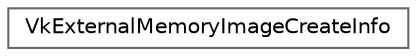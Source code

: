 digraph "类继承关系图"
{
 // LATEX_PDF_SIZE
  bgcolor="transparent";
  edge [fontname=Helvetica,fontsize=10,labelfontname=Helvetica,labelfontsize=10];
  node [fontname=Helvetica,fontsize=10,shape=box,height=0.2,width=0.4];
  rankdir="LR";
  Node0 [id="Node000000",label="VkExternalMemoryImageCreateInfo",height=0.2,width=0.4,color="grey40", fillcolor="white", style="filled",URL="$struct_vk_external_memory_image_create_info.html",tooltip=" "];
}
